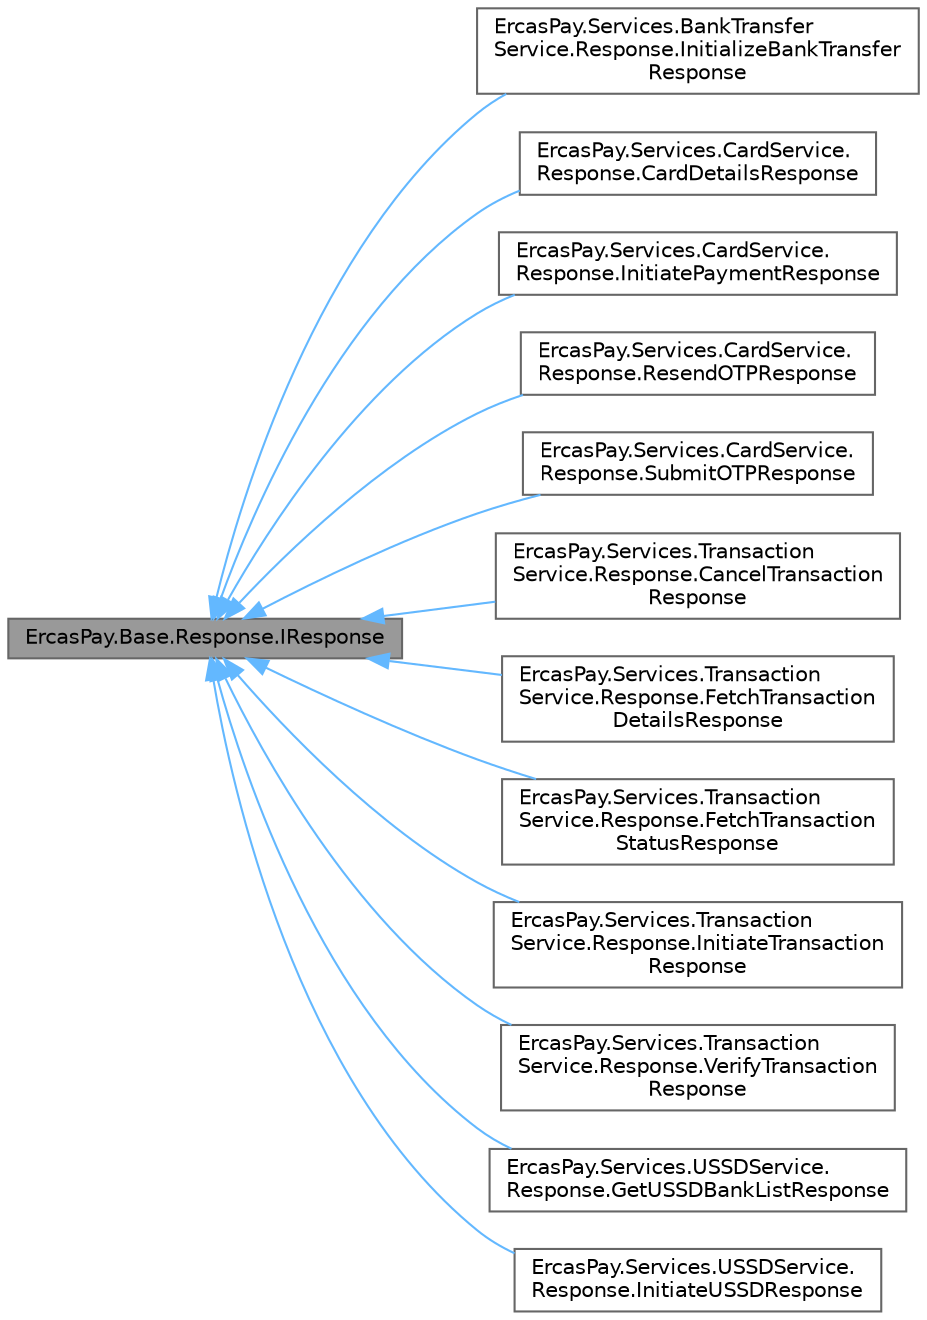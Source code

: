 digraph "ErcasPay.Base.Response.IResponse"
{
 // LATEX_PDF_SIZE
  bgcolor="transparent";
  edge [fontname=Helvetica,fontsize=10,labelfontname=Helvetica,labelfontsize=10];
  node [fontname=Helvetica,fontsize=10,shape=box,height=0.2,width=0.4];
  rankdir="LR";
  Node1 [id="Node000001",label="ErcasPay.Base.Response.IResponse",height=0.2,width=0.4,color="gray40", fillcolor="grey60", style="filled", fontcolor="black",tooltip=" "];
  Node1 -> Node2 [id="edge1_Node000001_Node000002",dir="back",color="steelblue1",style="solid",tooltip=" "];
  Node2 [id="Node000002",label="ErcasPay.Services.BankTransfer\lService.Response.InitializeBankTransfer\lResponse",height=0.2,width=0.4,color="gray40", fillcolor="white", style="filled",URL="$classErcasPay_1_1Services_1_1BankTransferService_1_1Response_1_1InitializeBankTransferResponse.html",tooltip="Bank transfer initialization response."];
  Node1 -> Node3 [id="edge2_Node000001_Node000003",dir="back",color="steelblue1",style="solid",tooltip=" "];
  Node3 [id="Node000003",label="ErcasPay.Services.CardService.\lResponse.CardDetailsResponse",height=0.2,width=0.4,color="gray40", fillcolor="white", style="filled",URL="$classErcasPay_1_1Services_1_1CardService_1_1Response_1_1CardDetailsResponse.html",tooltip="Card details API response."];
  Node1 -> Node4 [id="edge3_Node000001_Node000004",dir="back",color="steelblue1",style="solid",tooltip=" "];
  Node4 [id="Node000004",label="ErcasPay.Services.CardService.\lResponse.InitiatePaymentResponse",height=0.2,width=0.4,color="gray40", fillcolor="white", style="filled",URL="$classErcasPay_1_1Services_1_1CardService_1_1Response_1_1InitiatePaymentResponse.html",tooltip="Card payment initiation API response."];
  Node1 -> Node5 [id="edge4_Node000001_Node000005",dir="back",color="steelblue1",style="solid",tooltip=" "];
  Node5 [id="Node000005",label="ErcasPay.Services.CardService.\lResponse.ResendOTPResponse",height=0.2,width=0.4,color="gray40", fillcolor="white", style="filled",URL="$classErcasPay_1_1Services_1_1CardService_1_1Response_1_1ResendOTPResponse.html",tooltip="Resend OTP API response."];
  Node1 -> Node6 [id="edge5_Node000001_Node000006",dir="back",color="steelblue1",style="solid",tooltip=" "];
  Node6 [id="Node000006",label="ErcasPay.Services.CardService.\lResponse.SubmitOTPResponse",height=0.2,width=0.4,color="gray40", fillcolor="white", style="filled",URL="$classErcasPay_1_1Services_1_1CardService_1_1Response_1_1SubmitOTPResponse.html",tooltip="Submit OTP API response."];
  Node1 -> Node7 [id="edge6_Node000001_Node000007",dir="back",color="steelblue1",style="solid",tooltip=" "];
  Node7 [id="Node000007",label="ErcasPay.Services.Transaction\lService.Response.CancelTransaction\lResponse",height=0.2,width=0.4,color="gray40", fillcolor="white", style="filled",URL="$classErcasPay_1_1Services_1_1TransactionService_1_1Response_1_1CancelTransactionResponse.html",tooltip="Cancel transaction API response."];
  Node1 -> Node8 [id="edge7_Node000001_Node000008",dir="back",color="steelblue1",style="solid",tooltip=" "];
  Node8 [id="Node000008",label="ErcasPay.Services.Transaction\lService.Response.FetchTransaction\lDetailsResponse",height=0.2,width=0.4,color="gray40", fillcolor="white", style="filled",URL="$classErcasPay_1_1Services_1_1TransactionService_1_1Response_1_1FetchTransactionDetailsResponse.html",tooltip="Fetch transaction details API response."];
  Node1 -> Node9 [id="edge8_Node000001_Node000009",dir="back",color="steelblue1",style="solid",tooltip=" "];
  Node9 [id="Node000009",label="ErcasPay.Services.Transaction\lService.Response.FetchTransaction\lStatusResponse",height=0.2,width=0.4,color="gray40", fillcolor="white", style="filled",URL="$classErcasPay_1_1Services_1_1TransactionService_1_1Response_1_1FetchTransactionStatusResponse.html",tooltip="Fetch transaction status API response."];
  Node1 -> Node10 [id="edge9_Node000001_Node000010",dir="back",color="steelblue1",style="solid",tooltip=" "];
  Node10 [id="Node000010",label="ErcasPay.Services.Transaction\lService.Response.InitiateTransaction\lResponse",height=0.2,width=0.4,color="gray40", fillcolor="white", style="filled",URL="$classErcasPay_1_1Services_1_1TransactionService_1_1Response_1_1InitiateTransactionResponse.html",tooltip="Initiate transaction API response."];
  Node1 -> Node11 [id="edge10_Node000001_Node000011",dir="back",color="steelblue1",style="solid",tooltip=" "];
  Node11 [id="Node000011",label="ErcasPay.Services.Transaction\lService.Response.VerifyTransaction\lResponse",height=0.2,width=0.4,color="gray40", fillcolor="white", style="filled",URL="$classErcasPay_1_1Services_1_1TransactionService_1_1Response_1_1VerifyTransactionResponse.html",tooltip="Verify transaction API response."];
  Node1 -> Node12 [id="edge11_Node000001_Node000012",dir="back",color="steelblue1",style="solid",tooltip=" "];
  Node12 [id="Node000012",label="ErcasPay.Services.USSDService.\lResponse.GetUSSDBankListResponse",height=0.2,width=0.4,color="gray40", fillcolor="white", style="filled",URL="$classErcasPay_1_1Services_1_1USSDService_1_1Response_1_1GetUSSDBankListResponse.html",tooltip="Get USSD bank list API response."];
  Node1 -> Node13 [id="edge12_Node000001_Node000013",dir="back",color="steelblue1",style="solid",tooltip=" "];
  Node13 [id="Node000013",label="ErcasPay.Services.USSDService.\lResponse.InitiateUSSDResponse",height=0.2,width=0.4,color="gray40", fillcolor="white", style="filled",URL="$classErcasPay_1_1Services_1_1USSDService_1_1Response_1_1InitiateUSSDResponse.html",tooltip="Initiate USSD API response."];
}
